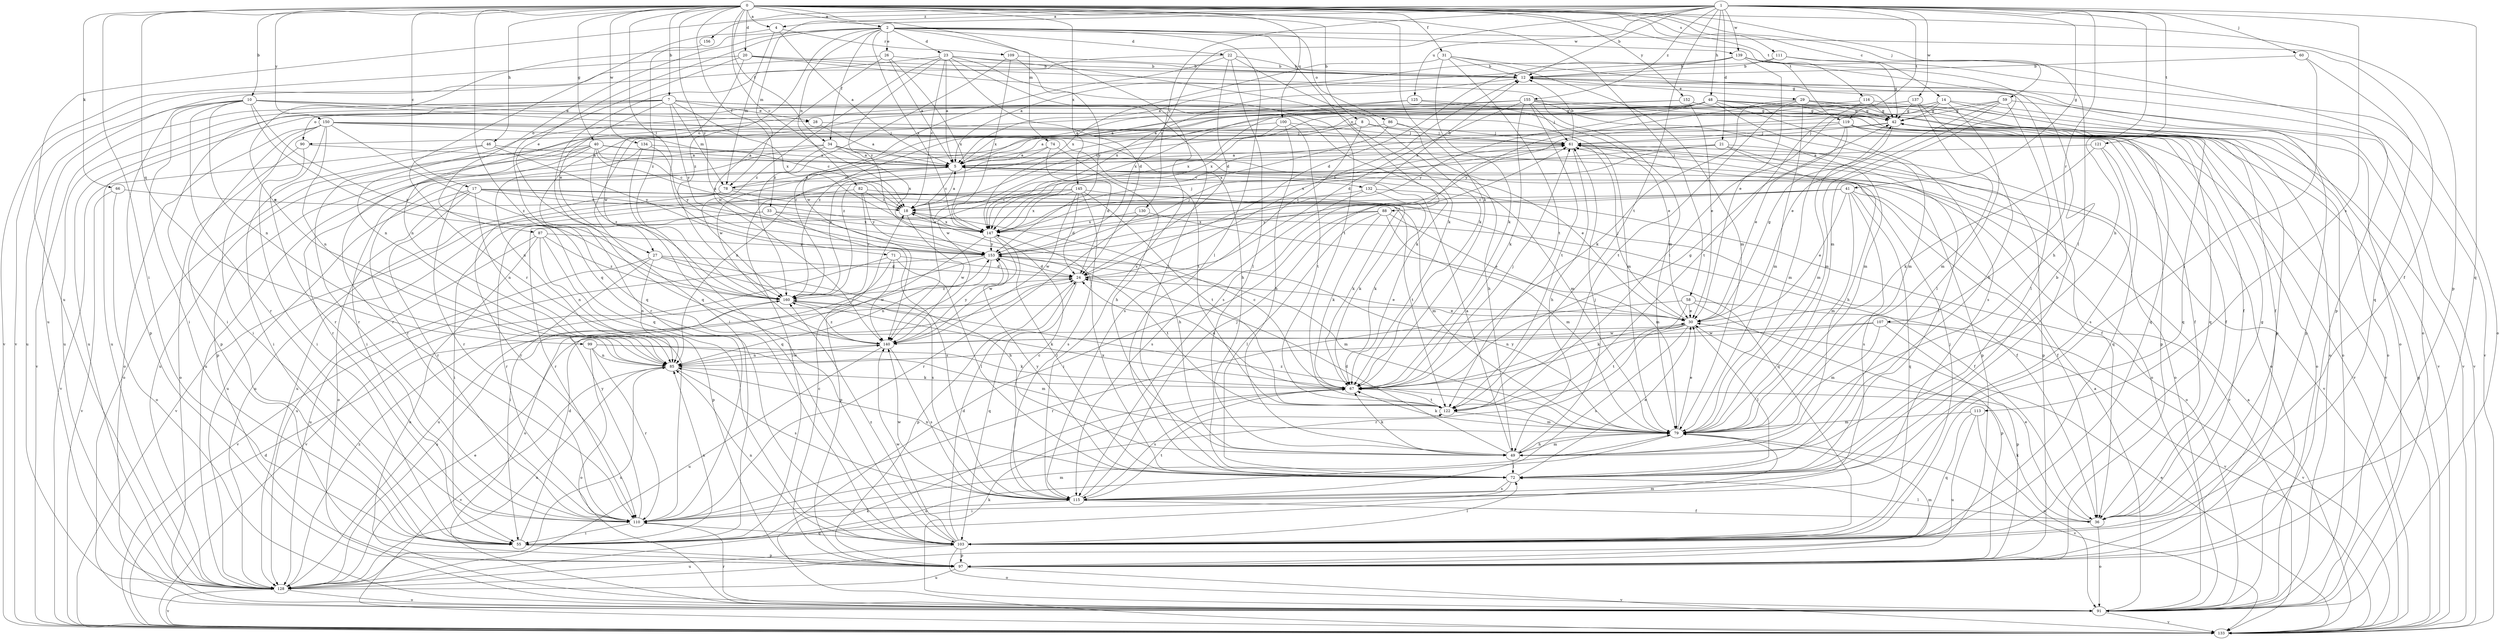 strict digraph  {
0;
1;
2;
4;
5;
7;
8;
10;
12;
14;
17;
18;
20;
21;
22;
23;
24;
26;
27;
28;
29;
30;
31;
33;
34;
36;
40;
41;
42;
46;
48;
49;
55;
58;
59;
60;
61;
66;
67;
71;
72;
74;
78;
79;
82;
85;
86;
87;
88;
90;
91;
97;
99;
100;
103;
107;
109;
110;
111;
113;
115;
116;
119;
121;
122;
125;
128;
130;
132;
133;
134;
137;
139;
140;
145;
147;
150;
152;
153;
155;
156;
160;
0 -> 2  [label=a];
0 -> 4  [label=a];
0 -> 7  [label=b];
0 -> 8  [label=b];
0 -> 10  [label=b];
0 -> 14  [label=c];
0 -> 17  [label=c];
0 -> 18  [label=c];
0 -> 20  [label=d];
0 -> 31  [label=f];
0 -> 33  [label=f];
0 -> 34  [label=f];
0 -> 40  [label=g];
0 -> 46  [label=h];
0 -> 55  [label=i];
0 -> 58  [label=j];
0 -> 59  [label=j];
0 -> 66  [label=k];
0 -> 67  [label=k];
0 -> 71  [label=l];
0 -> 72  [label=l];
0 -> 74  [label=m];
0 -> 97  [label=p];
0 -> 99  [label=q];
0 -> 100  [label=q];
0 -> 103  [label=q];
0 -> 111  [label=s];
0 -> 116  [label=t];
0 -> 119  [label=t];
0 -> 134  [label=w];
0 -> 145  [label=x];
0 -> 150  [label=y];
0 -> 152  [label=y];
0 -> 153  [label=y];
1 -> 4  [label=a];
1 -> 12  [label=b];
1 -> 21  [label=d];
1 -> 41  [label=g];
1 -> 48  [label=h];
1 -> 49  [label=h];
1 -> 60  [label=j];
1 -> 78  [label=m];
1 -> 103  [label=q];
1 -> 107  [label=r];
1 -> 113  [label=s];
1 -> 119  [label=t];
1 -> 121  [label=t];
1 -> 122  [label=t];
1 -> 125  [label=u];
1 -> 128  [label=u];
1 -> 130  [label=v];
1 -> 137  [label=w];
1 -> 139  [label=w];
1 -> 153  [label=y];
1 -> 155  [label=z];
1 -> 156  [label=z];
2 -> 22  [label=d];
2 -> 23  [label=d];
2 -> 26  [label=e];
2 -> 27  [label=e];
2 -> 34  [label=f];
2 -> 36  [label=f];
2 -> 72  [label=l];
2 -> 82  [label=n];
2 -> 85  [label=n];
2 -> 86  [label=o];
2 -> 87  [label=o];
2 -> 88  [label=o];
2 -> 115  [label=s];
2 -> 139  [label=w];
2 -> 147  [label=x];
2 -> 160  [label=z];
4 -> 5  [label=a];
4 -> 78  [label=m];
4 -> 109  [label=r];
4 -> 110  [label=r];
5 -> 18  [label=c];
5 -> 55  [label=i];
5 -> 78  [label=m];
5 -> 110  [label=r];
5 -> 132  [label=v];
5 -> 133  [label=v];
7 -> 27  [label=e];
7 -> 28  [label=e];
7 -> 55  [label=i];
7 -> 67  [label=k];
7 -> 78  [label=m];
7 -> 79  [label=m];
7 -> 90  [label=o];
7 -> 128  [label=u];
7 -> 133  [label=v];
7 -> 147  [label=x];
7 -> 153  [label=y];
8 -> 5  [label=a];
8 -> 61  [label=j];
8 -> 90  [label=o];
8 -> 91  [label=o];
8 -> 115  [label=s];
10 -> 28  [label=e];
10 -> 36  [label=f];
10 -> 49  [label=h];
10 -> 55  [label=i];
10 -> 85  [label=n];
10 -> 97  [label=p];
10 -> 103  [label=q];
10 -> 110  [label=r];
10 -> 128  [label=u];
10 -> 160  [label=z];
12 -> 29  [label=e];
12 -> 91  [label=o];
12 -> 133  [label=v];
12 -> 147  [label=x];
14 -> 18  [label=c];
14 -> 42  [label=g];
14 -> 72  [label=l];
14 -> 97  [label=p];
14 -> 103  [label=q];
14 -> 122  [label=t];
14 -> 140  [label=w];
17 -> 18  [label=c];
17 -> 36  [label=f];
17 -> 49  [label=h];
17 -> 79  [label=m];
17 -> 85  [label=n];
17 -> 91  [label=o];
17 -> 110  [label=r];
17 -> 128  [label=u];
18 -> 5  [label=a];
18 -> 140  [label=w];
18 -> 147  [label=x];
20 -> 12  [label=b];
20 -> 42  [label=g];
20 -> 79  [label=m];
20 -> 103  [label=q];
20 -> 133  [label=v];
20 -> 140  [label=w];
21 -> 5  [label=a];
21 -> 49  [label=h];
21 -> 72  [label=l];
21 -> 85  [label=n];
21 -> 97  [label=p];
21 -> 147  [label=x];
22 -> 12  [label=b];
22 -> 24  [label=d];
22 -> 67  [label=k];
22 -> 72  [label=l];
22 -> 103  [label=q];
22 -> 140  [label=w];
23 -> 5  [label=a];
23 -> 12  [label=b];
23 -> 18  [label=c];
23 -> 24  [label=d];
23 -> 67  [label=k];
23 -> 72  [label=l];
23 -> 122  [label=t];
23 -> 128  [label=u];
23 -> 153  [label=y];
23 -> 160  [label=z];
24 -> 12  [label=b];
24 -> 30  [label=e];
24 -> 97  [label=p];
24 -> 103  [label=q];
24 -> 160  [label=z];
26 -> 5  [label=a];
26 -> 12  [label=b];
26 -> 133  [label=v];
26 -> 140  [label=w];
26 -> 147  [label=x];
27 -> 24  [label=d];
27 -> 49  [label=h];
27 -> 55  [label=i];
27 -> 85  [label=n];
27 -> 115  [label=s];
27 -> 128  [label=u];
28 -> 5  [label=a];
28 -> 61  [label=j];
29 -> 42  [label=g];
29 -> 67  [label=k];
29 -> 79  [label=m];
29 -> 91  [label=o];
29 -> 97  [label=p];
29 -> 115  [label=s];
29 -> 122  [label=t];
29 -> 133  [label=v];
30 -> 42  [label=g];
30 -> 61  [label=j];
30 -> 72  [label=l];
30 -> 110  [label=r];
30 -> 115  [label=s];
30 -> 122  [label=t];
30 -> 140  [label=w];
31 -> 12  [label=b];
31 -> 67  [label=k];
31 -> 79  [label=m];
31 -> 91  [label=o];
31 -> 122  [label=t];
31 -> 147  [label=x];
33 -> 36  [label=f];
33 -> 55  [label=i];
33 -> 110  [label=r];
33 -> 115  [label=s];
33 -> 147  [label=x];
34 -> 5  [label=a];
34 -> 30  [label=e];
34 -> 55  [label=i];
34 -> 91  [label=o];
34 -> 110  [label=r];
34 -> 128  [label=u];
34 -> 147  [label=x];
36 -> 30  [label=e];
36 -> 42  [label=g];
36 -> 67  [label=k];
36 -> 72  [label=l];
36 -> 91  [label=o];
40 -> 5  [label=a];
40 -> 18  [label=c];
40 -> 79  [label=m];
40 -> 91  [label=o];
40 -> 97  [label=p];
40 -> 110  [label=r];
40 -> 128  [label=u];
40 -> 147  [label=x];
40 -> 160  [label=z];
41 -> 18  [label=c];
41 -> 30  [label=e];
41 -> 36  [label=f];
41 -> 55  [label=i];
41 -> 79  [label=m];
41 -> 103  [label=q];
41 -> 115  [label=s];
41 -> 153  [label=y];
42 -> 61  [label=j];
42 -> 79  [label=m];
42 -> 91  [label=o];
42 -> 110  [label=r];
42 -> 133  [label=v];
46 -> 5  [label=a];
46 -> 55  [label=i];
46 -> 133  [label=v];
46 -> 153  [label=y];
48 -> 5  [label=a];
48 -> 36  [label=f];
48 -> 42  [label=g];
48 -> 55  [label=i];
48 -> 79  [label=m];
48 -> 103  [label=q];
48 -> 110  [label=r];
48 -> 115  [label=s];
48 -> 133  [label=v];
48 -> 147  [label=x];
48 -> 153  [label=y];
48 -> 160  [label=z];
49 -> 5  [label=a];
49 -> 24  [label=d];
49 -> 61  [label=j];
49 -> 67  [label=k];
49 -> 72  [label=l];
49 -> 79  [label=m];
55 -> 24  [label=d];
55 -> 79  [label=m];
55 -> 85  [label=n];
55 -> 97  [label=p];
58 -> 30  [label=e];
58 -> 67  [label=k];
58 -> 97  [label=p];
58 -> 110  [label=r];
58 -> 133  [label=v];
59 -> 30  [label=e];
59 -> 42  [label=g];
59 -> 72  [label=l];
59 -> 79  [label=m];
59 -> 133  [label=v];
59 -> 153  [label=y];
60 -> 12  [label=b];
60 -> 72  [label=l];
60 -> 103  [label=q];
61 -> 5  [label=a];
61 -> 12  [label=b];
61 -> 36  [label=f];
61 -> 49  [label=h];
61 -> 91  [label=o];
61 -> 97  [label=p];
61 -> 133  [label=v];
66 -> 18  [label=c];
66 -> 91  [label=o];
66 -> 133  [label=v];
67 -> 18  [label=c];
67 -> 24  [label=d];
67 -> 42  [label=g];
67 -> 61  [label=j];
67 -> 115  [label=s];
67 -> 122  [label=t];
71 -> 24  [label=d];
71 -> 72  [label=l];
71 -> 91  [label=o];
71 -> 133  [label=v];
71 -> 140  [label=w];
72 -> 12  [label=b];
72 -> 30  [label=e];
72 -> 55  [label=i];
72 -> 85  [label=n];
72 -> 115  [label=s];
72 -> 147  [label=x];
72 -> 153  [label=y];
74 -> 5  [label=a];
74 -> 24  [label=d];
74 -> 49  [label=h];
74 -> 160  [label=z];
78 -> 5  [label=a];
78 -> 103  [label=q];
78 -> 110  [label=r];
78 -> 122  [label=t];
78 -> 128  [label=u];
79 -> 30  [label=e];
79 -> 49  [label=h];
79 -> 67  [label=k];
79 -> 128  [label=u];
79 -> 133  [label=v];
79 -> 153  [label=y];
79 -> 160  [label=z];
82 -> 18  [label=c];
82 -> 67  [label=k];
82 -> 128  [label=u];
82 -> 153  [label=y];
82 -> 160  [label=z];
85 -> 67  [label=k];
85 -> 115  [label=s];
85 -> 128  [label=u];
85 -> 133  [label=v];
85 -> 140  [label=w];
86 -> 49  [label=h];
86 -> 61  [label=j];
86 -> 110  [label=r];
86 -> 147  [label=x];
87 -> 85  [label=n];
87 -> 91  [label=o];
87 -> 97  [label=p];
87 -> 128  [label=u];
87 -> 153  [label=y];
87 -> 160  [label=z];
88 -> 30  [label=e];
88 -> 67  [label=k];
88 -> 72  [label=l];
88 -> 79  [label=m];
88 -> 110  [label=r];
88 -> 147  [label=x];
90 -> 5  [label=a];
90 -> 55  [label=i];
90 -> 91  [label=o];
91 -> 5  [label=a];
91 -> 67  [label=k];
91 -> 110  [label=r];
91 -> 133  [label=v];
97 -> 18  [label=c];
97 -> 79  [label=m];
97 -> 128  [label=u];
97 -> 133  [label=v];
99 -> 67  [label=k];
99 -> 79  [label=m];
99 -> 85  [label=n];
99 -> 91  [label=o];
99 -> 110  [label=r];
100 -> 49  [label=h];
100 -> 61  [label=j];
100 -> 122  [label=t];
100 -> 140  [label=w];
100 -> 160  [label=z];
103 -> 24  [label=d];
103 -> 61  [label=j];
103 -> 72  [label=l];
103 -> 85  [label=n];
103 -> 91  [label=o];
103 -> 97  [label=p];
103 -> 128  [label=u];
103 -> 140  [label=w];
103 -> 160  [label=z];
107 -> 79  [label=m];
107 -> 85  [label=n];
107 -> 97  [label=p];
107 -> 133  [label=v];
107 -> 140  [label=w];
109 -> 12  [label=b];
109 -> 147  [label=x];
109 -> 153  [label=y];
109 -> 160  [label=z];
110 -> 55  [label=i];
110 -> 79  [label=m];
110 -> 103  [label=q];
110 -> 153  [label=y];
111 -> 5  [label=a];
111 -> 12  [label=b];
111 -> 42  [label=g];
111 -> 97  [label=p];
113 -> 79  [label=m];
113 -> 91  [label=o];
113 -> 103  [label=q];
113 -> 128  [label=u];
115 -> 18  [label=c];
115 -> 36  [label=f];
115 -> 61  [label=j];
115 -> 110  [label=r];
115 -> 122  [label=t];
115 -> 140  [label=w];
116 -> 42  [label=g];
116 -> 85  [label=n];
116 -> 91  [label=o];
116 -> 122  [label=t];
119 -> 30  [label=e];
119 -> 36  [label=f];
119 -> 61  [label=j];
119 -> 79  [label=m];
119 -> 97  [label=p];
119 -> 133  [label=v];
119 -> 140  [label=w];
121 -> 5  [label=a];
121 -> 67  [label=k];
121 -> 103  [label=q];
121 -> 115  [label=s];
122 -> 79  [label=m];
125 -> 5  [label=a];
125 -> 30  [label=e];
125 -> 42  [label=g];
125 -> 147  [label=x];
128 -> 30  [label=e];
128 -> 85  [label=n];
128 -> 91  [label=o];
128 -> 133  [label=v];
128 -> 160  [label=z];
130 -> 79  [label=m];
130 -> 110  [label=r];
130 -> 147  [label=x];
132 -> 12  [label=b];
132 -> 18  [label=c];
132 -> 67  [label=k];
132 -> 91  [label=o];
132 -> 115  [label=s];
133 -> 5  [label=a];
133 -> 24  [label=d];
133 -> 30  [label=e];
133 -> 42  [label=g];
133 -> 67  [label=k];
134 -> 5  [label=a];
134 -> 85  [label=n];
134 -> 103  [label=q];
134 -> 153  [label=y];
137 -> 42  [label=g];
137 -> 49  [label=h];
137 -> 79  [label=m];
137 -> 128  [label=u];
137 -> 160  [label=z];
139 -> 5  [label=a];
139 -> 12  [label=b];
139 -> 24  [label=d];
139 -> 30  [label=e];
139 -> 49  [label=h];
139 -> 79  [label=m];
139 -> 91  [label=o];
140 -> 85  [label=n];
140 -> 115  [label=s];
140 -> 128  [label=u];
140 -> 153  [label=y];
140 -> 160  [label=z];
145 -> 18  [label=c];
145 -> 24  [label=d];
145 -> 67  [label=k];
145 -> 115  [label=s];
145 -> 122  [label=t];
145 -> 133  [label=v];
145 -> 140  [label=w];
145 -> 147  [label=x];
147 -> 61  [label=j];
147 -> 72  [label=l];
147 -> 97  [label=p];
147 -> 140  [label=w];
147 -> 153  [label=y];
150 -> 18  [label=c];
150 -> 36  [label=f];
150 -> 55  [label=i];
150 -> 61  [label=j];
150 -> 85  [label=n];
150 -> 91  [label=o];
150 -> 97  [label=p];
150 -> 110  [label=r];
150 -> 122  [label=t];
150 -> 160  [label=z];
152 -> 5  [label=a];
152 -> 30  [label=e];
152 -> 42  [label=g];
152 -> 91  [label=o];
152 -> 128  [label=u];
153 -> 24  [label=d];
153 -> 61  [label=j];
153 -> 79  [label=m];
153 -> 85  [label=n];
153 -> 122  [label=t];
153 -> 128  [label=u];
153 -> 133  [label=v];
155 -> 24  [label=d];
155 -> 42  [label=g];
155 -> 61  [label=j];
155 -> 67  [label=k];
155 -> 79  [label=m];
155 -> 85  [label=n];
155 -> 103  [label=q];
155 -> 122  [label=t];
155 -> 147  [label=x];
156 -> 160  [label=z];
160 -> 30  [label=e];
160 -> 67  [label=k];
160 -> 128  [label=u];
}

